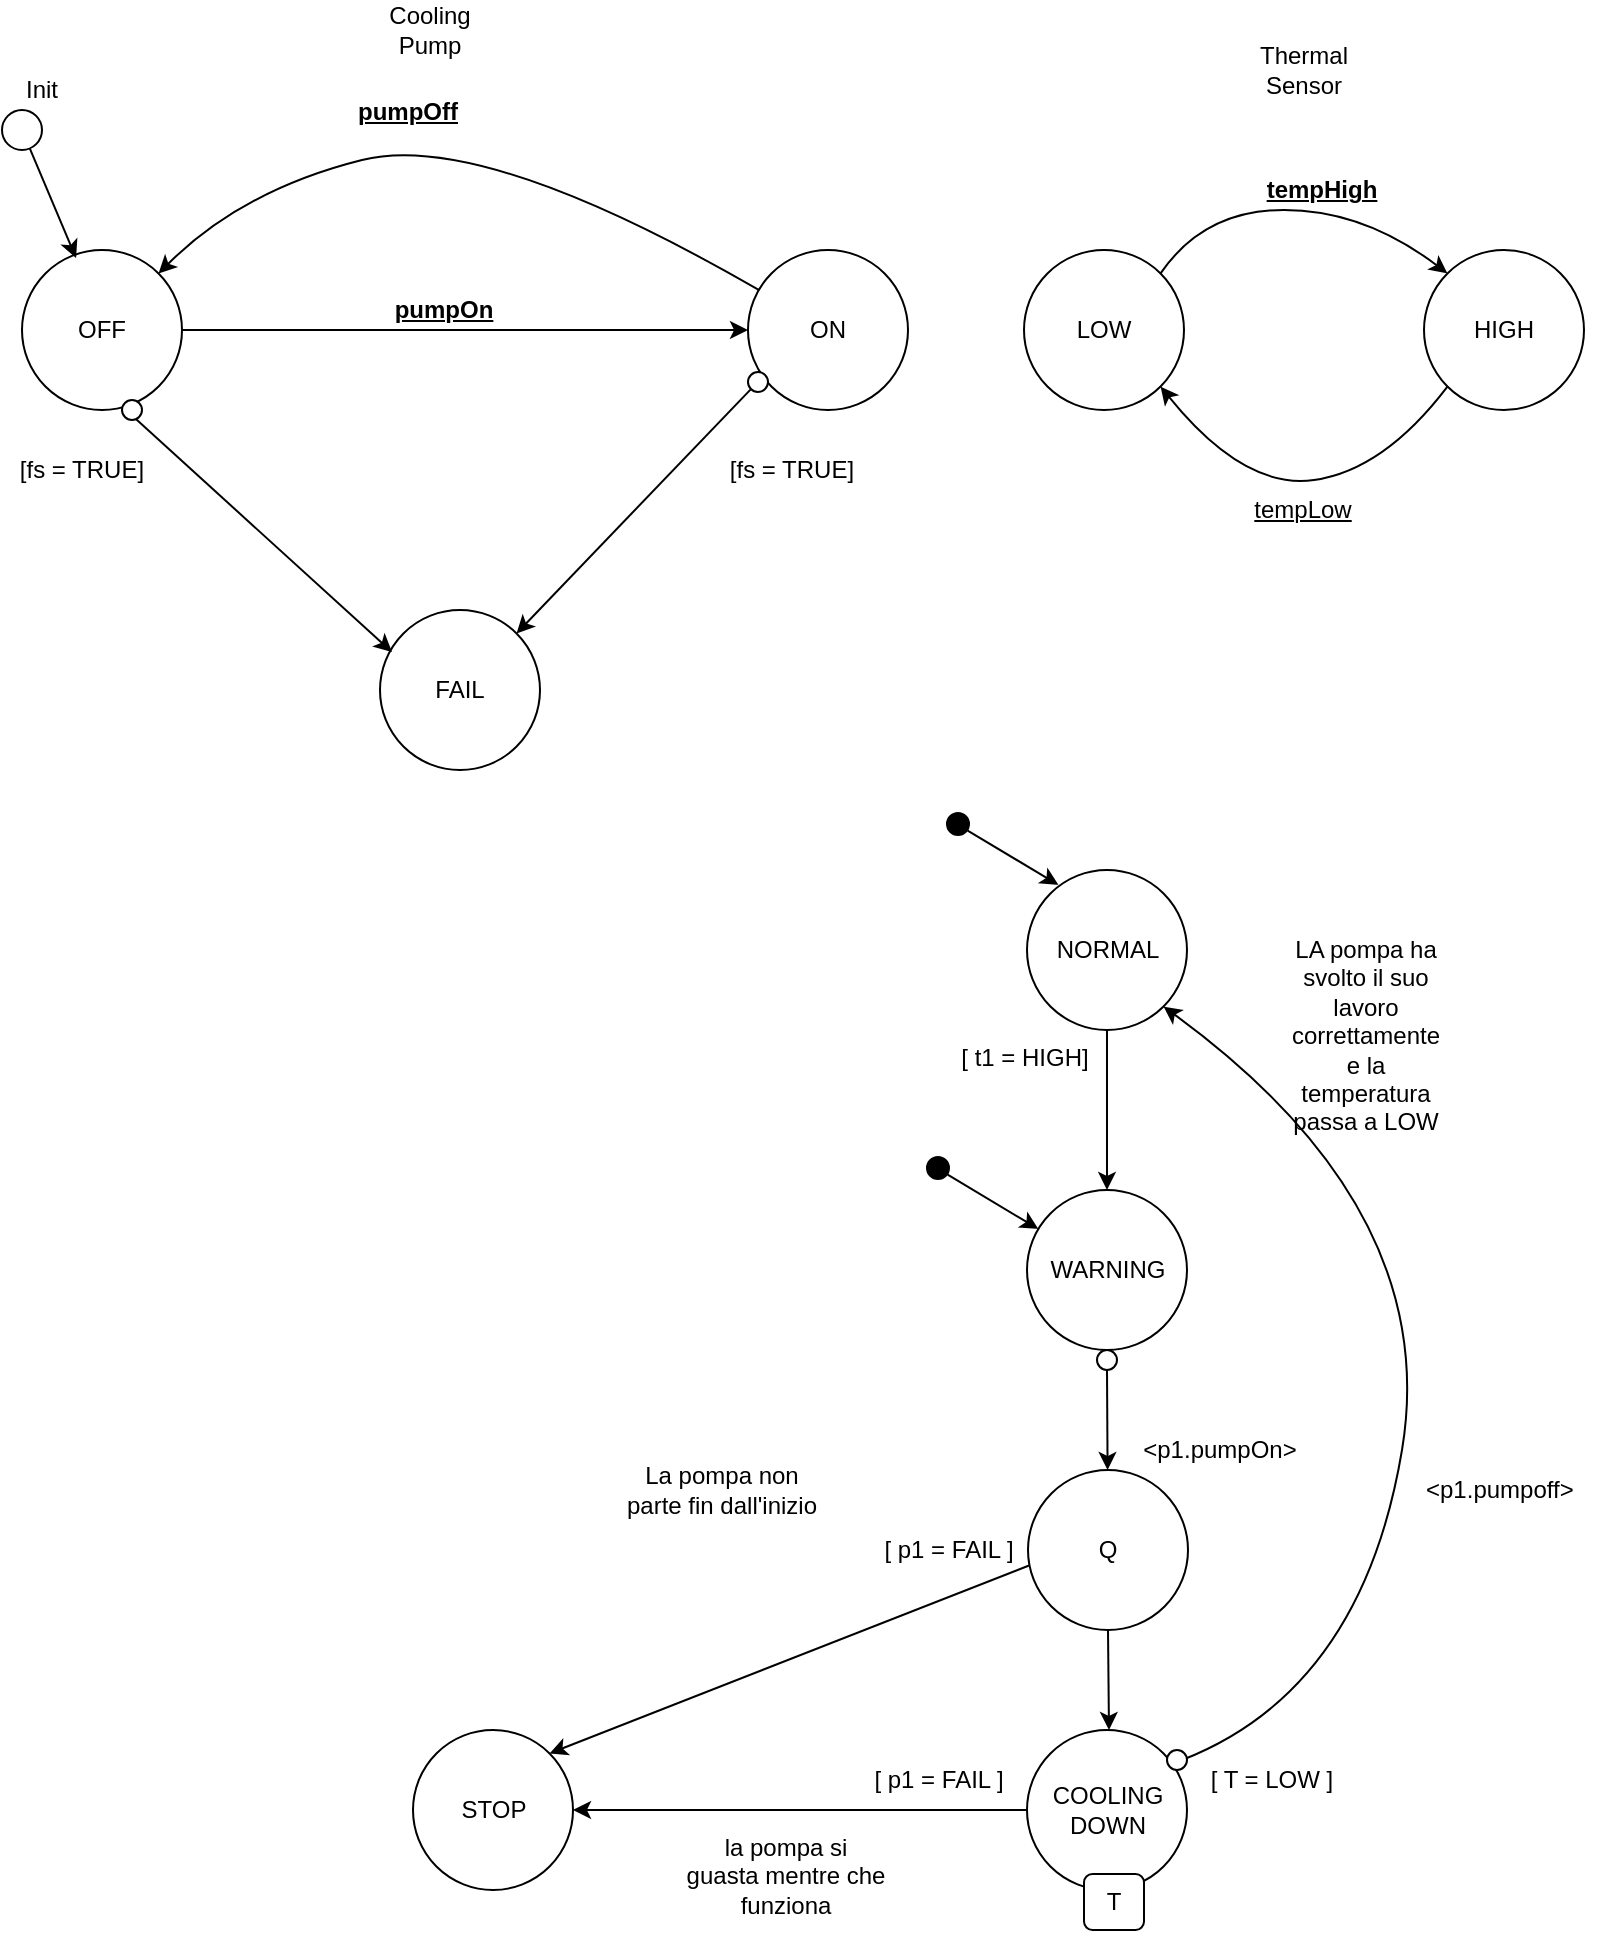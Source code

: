 <mxfile version="10.7.0" type="device"><diagram id="FdOxSnvVpNdDMy_2-2S5" name="Page-1"><mxGraphModel dx="628" dy="576" grid="1" gridSize="10" guides="1" tooltips="1" connect="0" arrows="0" fold="1" page="1" pageScale="1" pageWidth="827" pageHeight="1169" math="0" shadow="0"><root><mxCell id="0"/><mxCell id="1" parent="0"/><mxCell id="AoJp0eMbUx-abSXEKrr6-1" value="OFF" style="ellipse;whiteSpace=wrap;html=1;aspect=fixed;" parent="1" vertex="1"><mxGeometry x="50" y="170" width="80" height="80" as="geometry"/></mxCell><mxCell id="AoJp0eMbUx-abSXEKrr6-5" value="Cooling&lt;br&gt;Pump&lt;br&gt;" style="text;html=1;strokeColor=none;fillColor=none;align=center;verticalAlign=middle;whiteSpace=wrap;rounded=0;" parent="1" vertex="1"><mxGeometry x="234" y="50" width="40" height="20" as="geometry"/></mxCell><mxCell id="AoJp0eMbUx-abSXEKrr6-6" value="LOW" style="ellipse;whiteSpace=wrap;html=1;aspect=fixed;" parent="1" vertex="1"><mxGeometry x="551" y="170" width="80" height="80" as="geometry"/></mxCell><mxCell id="AoJp0eMbUx-abSXEKrr6-7" value="HIGH" style="ellipse;whiteSpace=wrap;html=1;aspect=fixed;" parent="1" vertex="1"><mxGeometry x="751" y="170" width="80" height="80" as="geometry"/></mxCell><mxCell id="AoJp0eMbUx-abSXEKrr6-8" value="" style="curved=1;endArrow=classic;html=1;exitX=1;exitY=0;exitDx=0;exitDy=0;entryX=0;entryY=0;entryDx=0;entryDy=0;" parent="1" source="AoJp0eMbUx-abSXEKrr6-6" target="AoJp0eMbUx-abSXEKrr6-7" edge="1"><mxGeometry width="50" height="50" relative="1" as="geometry"><mxPoint x="641" y="140" as="sourcePoint"/><mxPoint x="691" y="90" as="targetPoint"/><Array as="points"><mxPoint x="641" y="150"/><mxPoint x="721" y="150"/></Array></mxGeometry></mxCell><mxCell id="AoJp0eMbUx-abSXEKrr6-9" value="" style="curved=1;endArrow=classic;html=1;entryX=1;entryY=1;entryDx=0;entryDy=0;exitX=0;exitY=1;exitDx=0;exitDy=0;" parent="1" source="AoJp0eMbUx-abSXEKrr6-7" target="AoJp0eMbUx-abSXEKrr6-6" edge="1"><mxGeometry width="50" height="50" relative="1" as="geometry"><mxPoint x="671" y="420" as="sourcePoint"/><mxPoint x="721" y="370" as="targetPoint"/><Array as="points"><mxPoint x="731" y="280"/><mxPoint x="661" y="290"/></Array></mxGeometry></mxCell><mxCell id="AoJp0eMbUx-abSXEKrr6-10" value="Thermal Sensor&lt;br&gt;" style="text;html=1;strokeColor=none;fillColor=none;align=center;verticalAlign=middle;whiteSpace=wrap;rounded=0;" parent="1" vertex="1"><mxGeometry x="671" y="70" width="40" height="20" as="geometry"/></mxCell><mxCell id="AoJp0eMbUx-abSXEKrr6-17" value="NORMAL" style="ellipse;whiteSpace=wrap;html=1;aspect=fixed;fillColor=#ffffff;" parent="1" vertex="1"><mxGeometry x="552.5" y="480" width="80" height="80" as="geometry"/></mxCell><mxCell id="AoJp0eMbUx-abSXEKrr6-18" value="WARNING" style="ellipse;whiteSpace=wrap;html=1;aspect=fixed;fillColor=#ffffff;" parent="1" vertex="1"><mxGeometry x="552.5" y="640" width="80" height="80" as="geometry"/></mxCell><mxCell id="AoJp0eMbUx-abSXEKrr6-19" value="STOP" style="ellipse;whiteSpace=wrap;html=1;aspect=fixed;fillColor=#ffffff;" parent="1" vertex="1"><mxGeometry x="245.5" y="910" width="80" height="80" as="geometry"/></mxCell><mxCell id="AoJp0eMbUx-abSXEKrr6-20" value="COOLING&lt;br&gt;DOWN&lt;br&gt;" style="ellipse;whiteSpace=wrap;html=1;aspect=fixed;fillColor=#ffffff;" parent="1" vertex="1"><mxGeometry x="552.5" y="910" width="80" height="80" as="geometry"/></mxCell><mxCell id="AoJp0eMbUx-abSXEKrr6-23" value="" style="endArrow=classic;html=1;exitX=1;exitY=0.5;exitDx=0;exitDy=0;" parent="1" source="AoJp0eMbUx-abSXEKrr6-1" target="AoJp0eMbUx-abSXEKrr6-24" edge="1"><mxGeometry width="50" height="50" relative="1" as="geometry"><mxPoint x="170" y="290" as="sourcePoint"/><mxPoint x="229" y="210" as="targetPoint"/></mxGeometry></mxCell><mxCell id="AoJp0eMbUx-abSXEKrr6-24" value="ON&lt;br&gt;" style="ellipse;whiteSpace=wrap;html=1;aspect=fixed;" parent="1" vertex="1"><mxGeometry x="413" y="170" width="80" height="80" as="geometry"/></mxCell><mxCell id="AoJp0eMbUx-abSXEKrr6-27" value="FAIL&lt;br&gt;" style="ellipse;whiteSpace=wrap;html=1;aspect=fixed;" parent="1" vertex="1"><mxGeometry x="229" y="350" width="80" height="80" as="geometry"/></mxCell><mxCell id="AoJp0eMbUx-abSXEKrr6-28" value="" style="endArrow=classic;html=1;exitX=0.2;exitY=0.5;exitDx=0;exitDy=0;entryX=0.075;entryY=0.263;entryDx=0;entryDy=0;exitPerimeter=0;entryPerimeter=0;" parent="1" source="AoJp0eMbUx-abSXEKrr6-39" target="AoJp0eMbUx-abSXEKrr6-27" edge="1"><mxGeometry width="50" height="50" relative="1" as="geometry"><mxPoint x="204.5" y="340" as="sourcePoint"/><mxPoint x="244.5" y="370" as="targetPoint"/></mxGeometry></mxCell><mxCell id="AoJp0eMbUx-abSXEKrr6-29" value="" style="endArrow=classic;html=1;entryX=1;entryY=0;entryDx=0;entryDy=0;exitX=0;exitY=1;exitDx=0;exitDy=0;" parent="1" source="AoJp0eMbUx-abSXEKrr6-30" target="AoJp0eMbUx-abSXEKrr6-27" edge="1"><mxGeometry width="50" height="50" relative="1" as="geometry"><mxPoint x="360" y="340" as="sourcePoint"/><mxPoint x="410" y="290" as="targetPoint"/></mxGeometry></mxCell><mxCell id="AoJp0eMbUx-abSXEKrr6-30" value="" style="ellipse;whiteSpace=wrap;html=1;aspect=fixed;fillColor=#ffffff;" parent="1" vertex="1"><mxGeometry x="413" y="231" width="10" height="10" as="geometry"/></mxCell><mxCell id="AoJp0eMbUx-abSXEKrr6-39" value="" style="ellipse;whiteSpace=wrap;html=1;aspect=fixed;fillColor=#ffffff;" parent="1" vertex="1"><mxGeometry x="100" y="245" width="10" height="10" as="geometry"/></mxCell><mxCell id="AoJp0eMbUx-abSXEKrr6-45" value="" style="endArrow=classic;html=1;exitX=0;exitY=0.5;exitDx=0;exitDy=0;entryX=1;entryY=0.5;entryDx=0;entryDy=0;" parent="1" source="AoJp0eMbUx-abSXEKrr6-20" target="AoJp0eMbUx-abSXEKrr6-19" edge="1"><mxGeometry width="50" height="50" relative="1" as="geometry"><mxPoint x="432.5" y="970" as="sourcePoint"/><mxPoint x="482.5" y="920" as="targetPoint"/></mxGeometry></mxCell><mxCell id="AoJp0eMbUx-abSXEKrr6-47" value="la pompa si guasta mentre che funziona&lt;br&gt;&lt;br&gt;" style="text;html=1;strokeColor=none;fillColor=none;align=center;verticalAlign=middle;whiteSpace=wrap;rounded=0;" parent="1" vertex="1"><mxGeometry x="380.5" y="970" width="102" height="40" as="geometry"/></mxCell><mxCell id="AoJp0eMbUx-abSXEKrr6-48" value="" style="endArrow=classic;html=1;exitX=0.019;exitY=0.592;exitDx=0;exitDy=0;entryX=1;entryY=0;entryDx=0;entryDy=0;exitPerimeter=0;" parent="1" source="Y09bEeDsFuV-kt75_el0-1" target="AoJp0eMbUx-abSXEKrr6-19" edge="1"><mxGeometry width="50" height="50" relative="1" as="geometry"><mxPoint x="392.5" y="820" as="sourcePoint"/><mxPoint x="442.5" y="770" as="targetPoint"/></mxGeometry></mxCell><mxCell id="AoJp0eMbUx-abSXEKrr6-49" value="La pompa non parte fin dall'inizio&lt;br&gt;" style="text;html=1;strokeColor=none;fillColor=none;align=center;verticalAlign=middle;whiteSpace=wrap;rounded=0;" parent="1" vertex="1"><mxGeometry x="348.5" y="770" width="102" height="40" as="geometry"/></mxCell><mxCell id="AoJp0eMbUx-abSXEKrr6-50" value="&amp;lt;p1.pumpOn&amp;gt;&lt;br&gt;" style="text;html=1;strokeColor=none;fillColor=none;align=center;verticalAlign=middle;whiteSpace=wrap;rounded=0;" parent="1" vertex="1"><mxGeometry x="598" y="750" width="102" height="40" as="geometry"/></mxCell><mxCell id="AoJp0eMbUx-abSXEKrr6-51" value="" style="endArrow=classic;html=1;exitX=0.5;exitY=1;exitDx=0;exitDy=0;entryX=0.5;entryY=0;entryDx=0;entryDy=0;" parent="1" source="AoJp0eMbUx-abSXEKrr6-17" target="AoJp0eMbUx-abSXEKrr6-18" edge="1"><mxGeometry width="50" height="50" relative="1" as="geometry"><mxPoint x="650" y="640" as="sourcePoint"/><mxPoint x="700" y="590" as="targetPoint"/></mxGeometry></mxCell><mxCell id="AoJp0eMbUx-abSXEKrr6-52" value="" style="curved=1;endArrow=classic;html=1;entryX=1;entryY=1;entryDx=0;entryDy=0;" parent="1" target="AoJp0eMbUx-abSXEKrr6-17" edge="1"><mxGeometry width="50" height="50" relative="1" as="geometry"><mxPoint x="630" y="925" as="sourcePoint"/><mxPoint x="770" y="890" as="targetPoint"/><Array as="points"><mxPoint x="720" y="890"/><mxPoint x="760" y="650"/></Array></mxGeometry></mxCell><mxCell id="AoJp0eMbUx-abSXEKrr6-53" value="LA pompa ha svolto il suo lavoro correttamente&lt;br&gt;e la temperatura passa a LOW&lt;br&gt;&lt;br&gt;" style="text;html=1;strokeColor=none;fillColor=none;align=center;verticalAlign=middle;whiteSpace=wrap;rounded=0;direction=south;" parent="1" vertex="1"><mxGeometry x="702" y="519" width="40" height="102" as="geometry"/></mxCell><mxCell id="AoJp0eMbUx-abSXEKrr6-54" value="[ t1 = HIGH]" style="text;html=1;strokeColor=none;fillColor=none;align=center;verticalAlign=middle;whiteSpace=wrap;rounded=0;" parent="1" vertex="1"><mxGeometry x="513.5" y="564" width="75" height="20" as="geometry"/></mxCell><mxCell id="2csstxj-9f-d4bK1DWJl-1" value="&lt;b&gt;&lt;u&gt;pumpOn&lt;/u&gt;&lt;/b&gt;" style="text;html=1;strokeColor=none;fillColor=none;align=center;verticalAlign=middle;whiteSpace=wrap;rounded=0;" parent="1" vertex="1"><mxGeometry x="241" y="190" width="40" height="20" as="geometry"/></mxCell><mxCell id="2csstxj-9f-d4bK1DWJl-3" value="[fs = TRUE]" style="text;html=1;strokeColor=none;fillColor=none;align=center;verticalAlign=middle;whiteSpace=wrap;rounded=0;" parent="1" vertex="1"><mxGeometry x="399.5" y="270" width="70" height="20" as="geometry"/></mxCell><mxCell id="2csstxj-9f-d4bK1DWJl-4" value="[fs = TRUE]" style="text;html=1;strokeColor=none;fillColor=none;align=center;verticalAlign=middle;whiteSpace=wrap;rounded=0;" parent="1" vertex="1"><mxGeometry x="45" y="270" width="70" height="20" as="geometry"/></mxCell><mxCell id="2csstxj-9f-d4bK1DWJl-6" value="" style="endArrow=classic;html=1;entryX=0.338;entryY=0.05;entryDx=0;entryDy=0;entryPerimeter=0;" parent="1" source="2csstxj-9f-d4bK1DWJl-5" target="AoJp0eMbUx-abSXEKrr6-1" edge="1"><mxGeometry width="50" height="50" relative="1" as="geometry"><mxPoint x="50" y="77" as="sourcePoint"/><mxPoint x="160" y="90" as="targetPoint"/></mxGeometry></mxCell><mxCell id="2csstxj-9f-d4bK1DWJl-5" value="" style="ellipse;whiteSpace=wrap;html=1;aspect=fixed;" parent="1" vertex="1"><mxGeometry x="40" y="100" width="20" height="20" as="geometry"/></mxCell><mxCell id="2csstxj-9f-d4bK1DWJl-8" value="Init" style="text;html=1;strokeColor=none;fillColor=none;align=center;verticalAlign=middle;whiteSpace=wrap;rounded=0;" parent="1" vertex="1"><mxGeometry x="40" y="80" width="40" height="20" as="geometry"/></mxCell><mxCell id="2csstxj-9f-d4bK1DWJl-9" value="&lt;u&gt;&lt;b&gt;tempHigh&lt;/b&gt;&lt;/u&gt;" style="text;html=1;strokeColor=none;fillColor=none;align=center;verticalAlign=middle;whiteSpace=wrap;rounded=0;" parent="1" vertex="1"><mxGeometry x="680" y="130" width="40" height="20" as="geometry"/></mxCell><mxCell id="2csstxj-9f-d4bK1DWJl-10" value="&lt;u&gt;tempLow&lt;/u&gt;" style="text;html=1;strokeColor=none;fillColor=none;align=center;verticalAlign=middle;whiteSpace=wrap;rounded=0;" parent="1" vertex="1"><mxGeometry x="671" y="290" width="39" height="20" as="geometry"/></mxCell><mxCell id="2csstxj-9f-d4bK1DWJl-11" value="" style="ellipse;whiteSpace=wrap;html=1;aspect=fixed;" parent="1" vertex="1"><mxGeometry x="622.5" y="920" width="10" height="10" as="geometry"/></mxCell><mxCell id="2csstxj-9f-d4bK1DWJl-13" value="[ T = LOW ]&lt;br&gt;" style="text;html=1;strokeColor=none;fillColor=none;align=center;verticalAlign=middle;whiteSpace=wrap;rounded=0;" parent="1" vertex="1"><mxGeometry x="640" y="925" width="70" height="20" as="geometry"/></mxCell><mxCell id="2csstxj-9f-d4bK1DWJl-15" value="T" style="rounded=1;whiteSpace=wrap;html=1;fillColor=#ffffff;" parent="1" vertex="1"><mxGeometry x="581" y="982" width="30" height="28" as="geometry"/></mxCell><mxCell id="2csstxj-9f-d4bK1DWJl-18" value="[ p1 = FAIL ]" style="text;html=1;strokeColor=none;fillColor=none;align=center;verticalAlign=middle;whiteSpace=wrap;rounded=0;" parent="1" vertex="1"><mxGeometry x="477" y="810" width="73" height="20" as="geometry"/></mxCell><mxCell id="2csstxj-9f-d4bK1DWJl-19" value="[ p1 = FAIL ]" style="text;html=1;strokeColor=none;fillColor=none;align=center;verticalAlign=middle;whiteSpace=wrap;rounded=0;" parent="1" vertex="1"><mxGeometry x="472" y="925" width="73" height="20" as="geometry"/></mxCell><mxCell id="2csstxj-9f-d4bK1DWJl-22" value="" style="ellipse;whiteSpace=wrap;html=1;aspect=fixed;" parent="1" vertex="1"><mxGeometry x="587.5" y="720" width="10" height="10" as="geometry"/></mxCell><mxCell id="2csstxj-9f-d4bK1DWJl-24" value="&amp;lt;p1.pumpoff&amp;gt;&lt;br&gt;&lt;br&gt;" style="text;html=1;resizable=0;points=[];autosize=1;align=left;verticalAlign=top;spacingTop=-4;" parent="1" vertex="1"><mxGeometry x="750" y="780" width="90" height="30" as="geometry"/></mxCell><mxCell id="2csstxj-9f-d4bK1DWJl-25" value="" style="curved=1;endArrow=classic;html=1;" parent="1" source="AoJp0eMbUx-abSXEKrr6-24" target="AoJp0eMbUx-abSXEKrr6-1" edge="1"><mxGeometry width="50" height="50" relative="1" as="geometry"><mxPoint x="150" y="130" as="sourcePoint"/><mxPoint x="200" y="80" as="targetPoint"/><Array as="points"><mxPoint x="280" y="110"/><mxPoint x="160" y="140"/></Array></mxGeometry></mxCell><mxCell id="2csstxj-9f-d4bK1DWJl-27" value="&lt;b&gt;&lt;u&gt;pumpOff&lt;/u&gt;&lt;/b&gt;" style="text;html=1;resizable=0;points=[];autosize=1;align=left;verticalAlign=top;spacingTop=-4;" parent="1" vertex="1"><mxGeometry x="215.5" y="91" width="70" height="20" as="geometry"/></mxCell><mxCell id="Y09bEeDsFuV-kt75_el0-1" value="Q" style="ellipse;whiteSpace=wrap;html=1;aspect=fixed;" vertex="1" parent="1"><mxGeometry x="553" y="780" width="80" height="80" as="geometry"/></mxCell><mxCell id="Y09bEeDsFuV-kt75_el0-2" value="" style="endArrow=classic;html=1;" edge="1" parent="1" source="2csstxj-9f-d4bK1DWJl-22" target="Y09bEeDsFuV-kt75_el0-1"><mxGeometry width="50" height="50" relative="1" as="geometry"><mxPoint x="490" y="890" as="sourcePoint"/><mxPoint x="540" y="840" as="targetPoint"/></mxGeometry></mxCell><mxCell id="Y09bEeDsFuV-kt75_el0-3" value="" style="endArrow=classic;html=1;" edge="1" parent="1"><mxGeometry width="50" height="50" relative="1" as="geometry"><mxPoint x="593" y="860" as="sourcePoint"/><mxPoint x="593.5" y="910" as="targetPoint"/></mxGeometry></mxCell><mxCell id="Y09bEeDsFuV-kt75_el0-5" value="" style="ellipse;whiteSpace=wrap;html=1;aspect=fixed;fillColor=#000000;" vertex="1" parent="1"><mxGeometry x="502.5" y="623.5" width="11" height="11" as="geometry"/></mxCell><mxCell id="Y09bEeDsFuV-kt75_el0-6" value="" style="endArrow=classic;html=1;exitX=0.939;exitY=0.803;exitDx=0;exitDy=0;exitPerimeter=0;" edge="1" parent="1" source="Y09bEeDsFuV-kt75_el0-5" target="AoJp0eMbUx-abSXEKrr6-18"><mxGeometry width="50" height="50" relative="1" as="geometry"><mxPoint x="520" y="640" as="sourcePoint"/><mxPoint x="490" y="670" as="targetPoint"/></mxGeometry></mxCell><mxCell id="Y09bEeDsFuV-kt75_el0-11" value="" style="ellipse;whiteSpace=wrap;html=1;aspect=fixed;fillColor=#000000;" vertex="1" parent="1"><mxGeometry x="512.5" y="451.5" width="11" height="11" as="geometry"/></mxCell><mxCell id="Y09bEeDsFuV-kt75_el0-12" value="" style="endArrow=classic;html=1;exitX=0.939;exitY=0.803;exitDx=0;exitDy=0;exitPerimeter=0;" edge="1" parent="1" source="Y09bEeDsFuV-kt75_el0-11"><mxGeometry width="50" height="50" relative="1" as="geometry"><mxPoint x="530" y="468" as="sourcePoint"/><mxPoint x="568.2" y="487.42" as="targetPoint"/></mxGeometry></mxCell></root></mxGraphModel></diagram></mxfile>